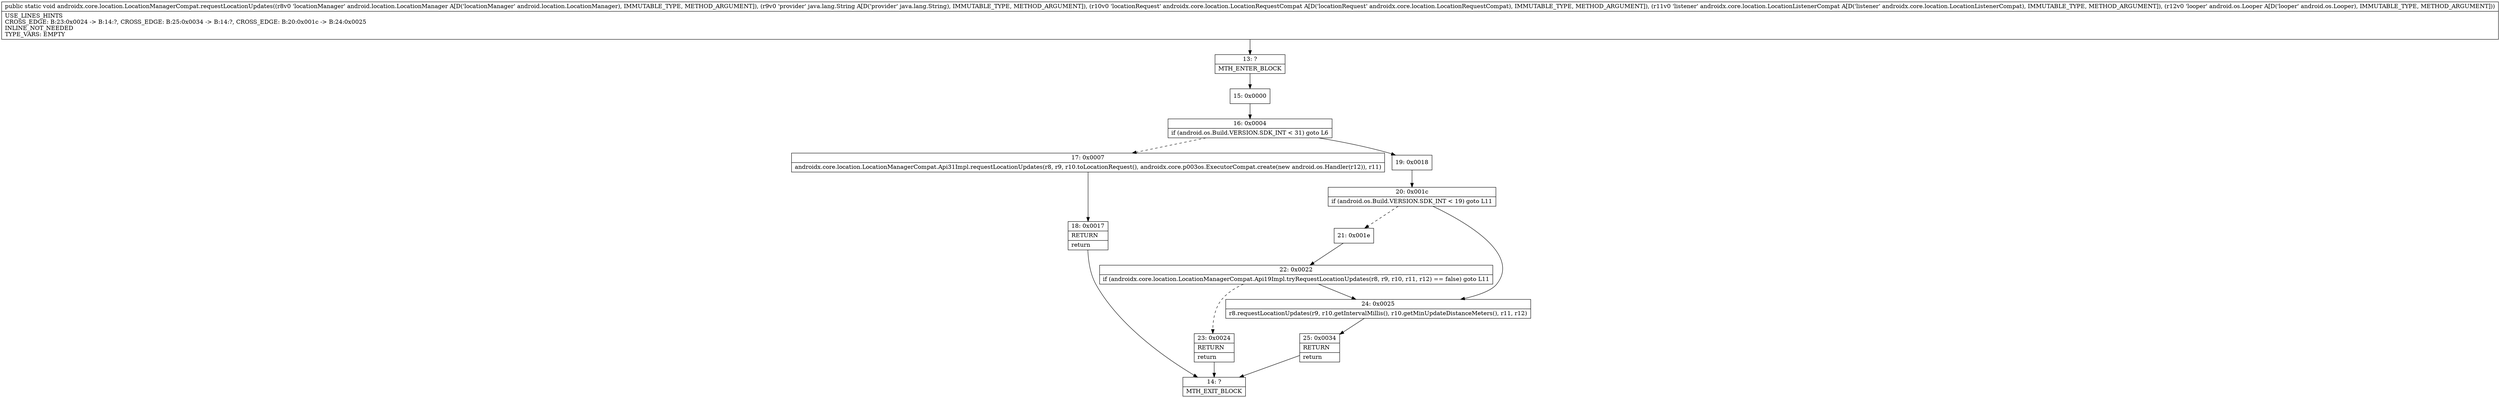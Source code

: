 digraph "CFG forandroidx.core.location.LocationManagerCompat.requestLocationUpdates(Landroid\/location\/LocationManager;Ljava\/lang\/String;Landroidx\/core\/location\/LocationRequestCompat;Landroidx\/core\/location\/LocationListenerCompat;Landroid\/os\/Looper;)V" {
Node_13 [shape=record,label="{13\:\ ?|MTH_ENTER_BLOCK\l}"];
Node_15 [shape=record,label="{15\:\ 0x0000}"];
Node_16 [shape=record,label="{16\:\ 0x0004|if (android.os.Build.VERSION.SDK_INT \< 31) goto L6\l}"];
Node_17 [shape=record,label="{17\:\ 0x0007|androidx.core.location.LocationManagerCompat.Api31Impl.requestLocationUpdates(r8, r9, r10.toLocationRequest(), androidx.core.p003os.ExecutorCompat.create(new android.os.Handler(r12)), r11)\l}"];
Node_18 [shape=record,label="{18\:\ 0x0017|RETURN\l|return\l}"];
Node_14 [shape=record,label="{14\:\ ?|MTH_EXIT_BLOCK\l}"];
Node_19 [shape=record,label="{19\:\ 0x0018}"];
Node_20 [shape=record,label="{20\:\ 0x001c|if (android.os.Build.VERSION.SDK_INT \< 19) goto L11\l}"];
Node_21 [shape=record,label="{21\:\ 0x001e}"];
Node_22 [shape=record,label="{22\:\ 0x0022|if (androidx.core.location.LocationManagerCompat.Api19Impl.tryRequestLocationUpdates(r8, r9, r10, r11, r12) == false) goto L11\l}"];
Node_23 [shape=record,label="{23\:\ 0x0024|RETURN\l|return\l}"];
Node_24 [shape=record,label="{24\:\ 0x0025|r8.requestLocationUpdates(r9, r10.getIntervalMillis(), r10.getMinUpdateDistanceMeters(), r11, r12)\l}"];
Node_25 [shape=record,label="{25\:\ 0x0034|RETURN\l|return\l}"];
MethodNode[shape=record,label="{public static void androidx.core.location.LocationManagerCompat.requestLocationUpdates((r8v0 'locationManager' android.location.LocationManager A[D('locationManager' android.location.LocationManager), IMMUTABLE_TYPE, METHOD_ARGUMENT]), (r9v0 'provider' java.lang.String A[D('provider' java.lang.String), IMMUTABLE_TYPE, METHOD_ARGUMENT]), (r10v0 'locationRequest' androidx.core.location.LocationRequestCompat A[D('locationRequest' androidx.core.location.LocationRequestCompat), IMMUTABLE_TYPE, METHOD_ARGUMENT]), (r11v0 'listener' androidx.core.location.LocationListenerCompat A[D('listener' androidx.core.location.LocationListenerCompat), IMMUTABLE_TYPE, METHOD_ARGUMENT]), (r12v0 'looper' android.os.Looper A[D('looper' android.os.Looper), IMMUTABLE_TYPE, METHOD_ARGUMENT]))  | USE_LINES_HINTS\lCROSS_EDGE: B:23:0x0024 \-\> B:14:?, CROSS_EDGE: B:25:0x0034 \-\> B:14:?, CROSS_EDGE: B:20:0x001c \-\> B:24:0x0025\lINLINE_NOT_NEEDED\lTYPE_VARS: EMPTY\l}"];
MethodNode -> Node_13;Node_13 -> Node_15;
Node_15 -> Node_16;
Node_16 -> Node_17[style=dashed];
Node_16 -> Node_19;
Node_17 -> Node_18;
Node_18 -> Node_14;
Node_19 -> Node_20;
Node_20 -> Node_21[style=dashed];
Node_20 -> Node_24;
Node_21 -> Node_22;
Node_22 -> Node_23[style=dashed];
Node_22 -> Node_24;
Node_23 -> Node_14;
Node_24 -> Node_25;
Node_25 -> Node_14;
}

